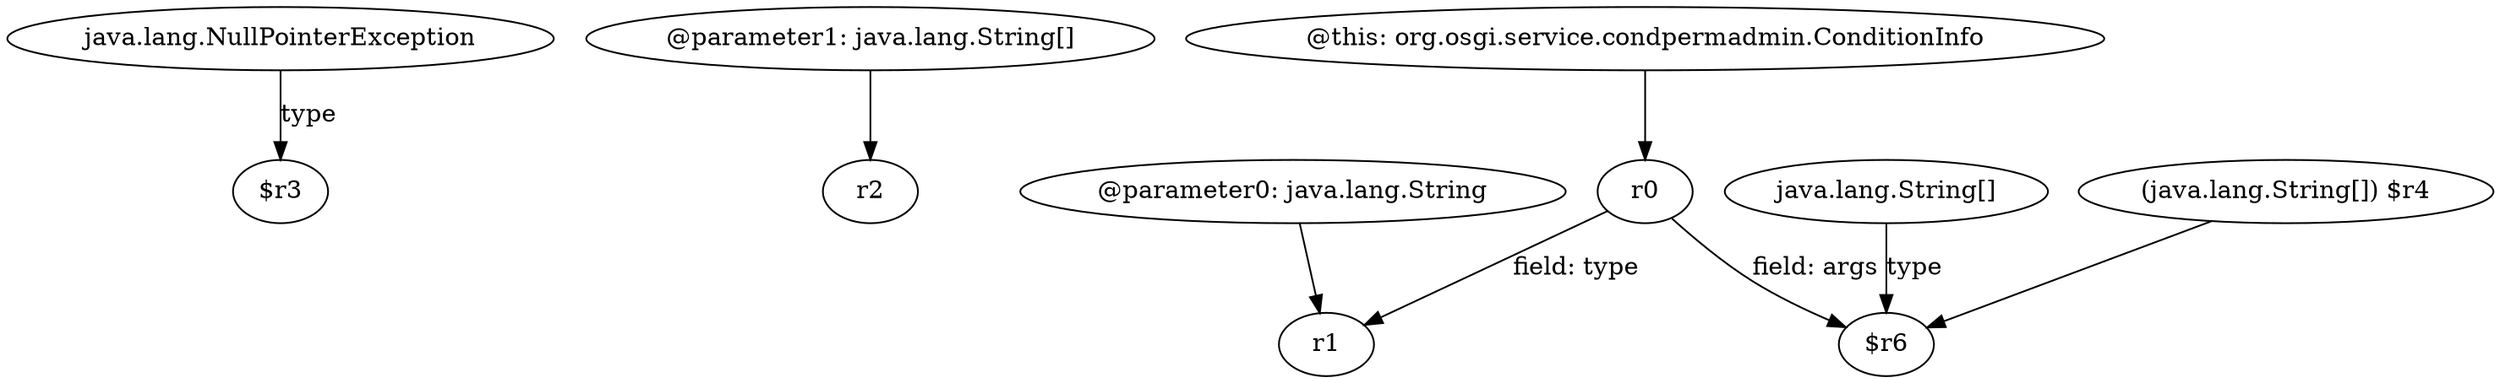 digraph g {
0[label="java.lang.NullPointerException"]
1[label="$r3"]
0->1[label="type"]
2[label="@parameter1: java.lang.String[]"]
3[label="r2"]
2->3[label=""]
4[label="@parameter0: java.lang.String"]
5[label="r1"]
4->5[label=""]
6[label="java.lang.String[]"]
7[label="$r6"]
6->7[label="type"]
8[label="(java.lang.String[]) $r4"]
8->7[label=""]
9[label="r0"]
9->7[label="field: args"]
10[label="@this: org.osgi.service.condpermadmin.ConditionInfo"]
10->9[label=""]
9->5[label="field: type"]
}